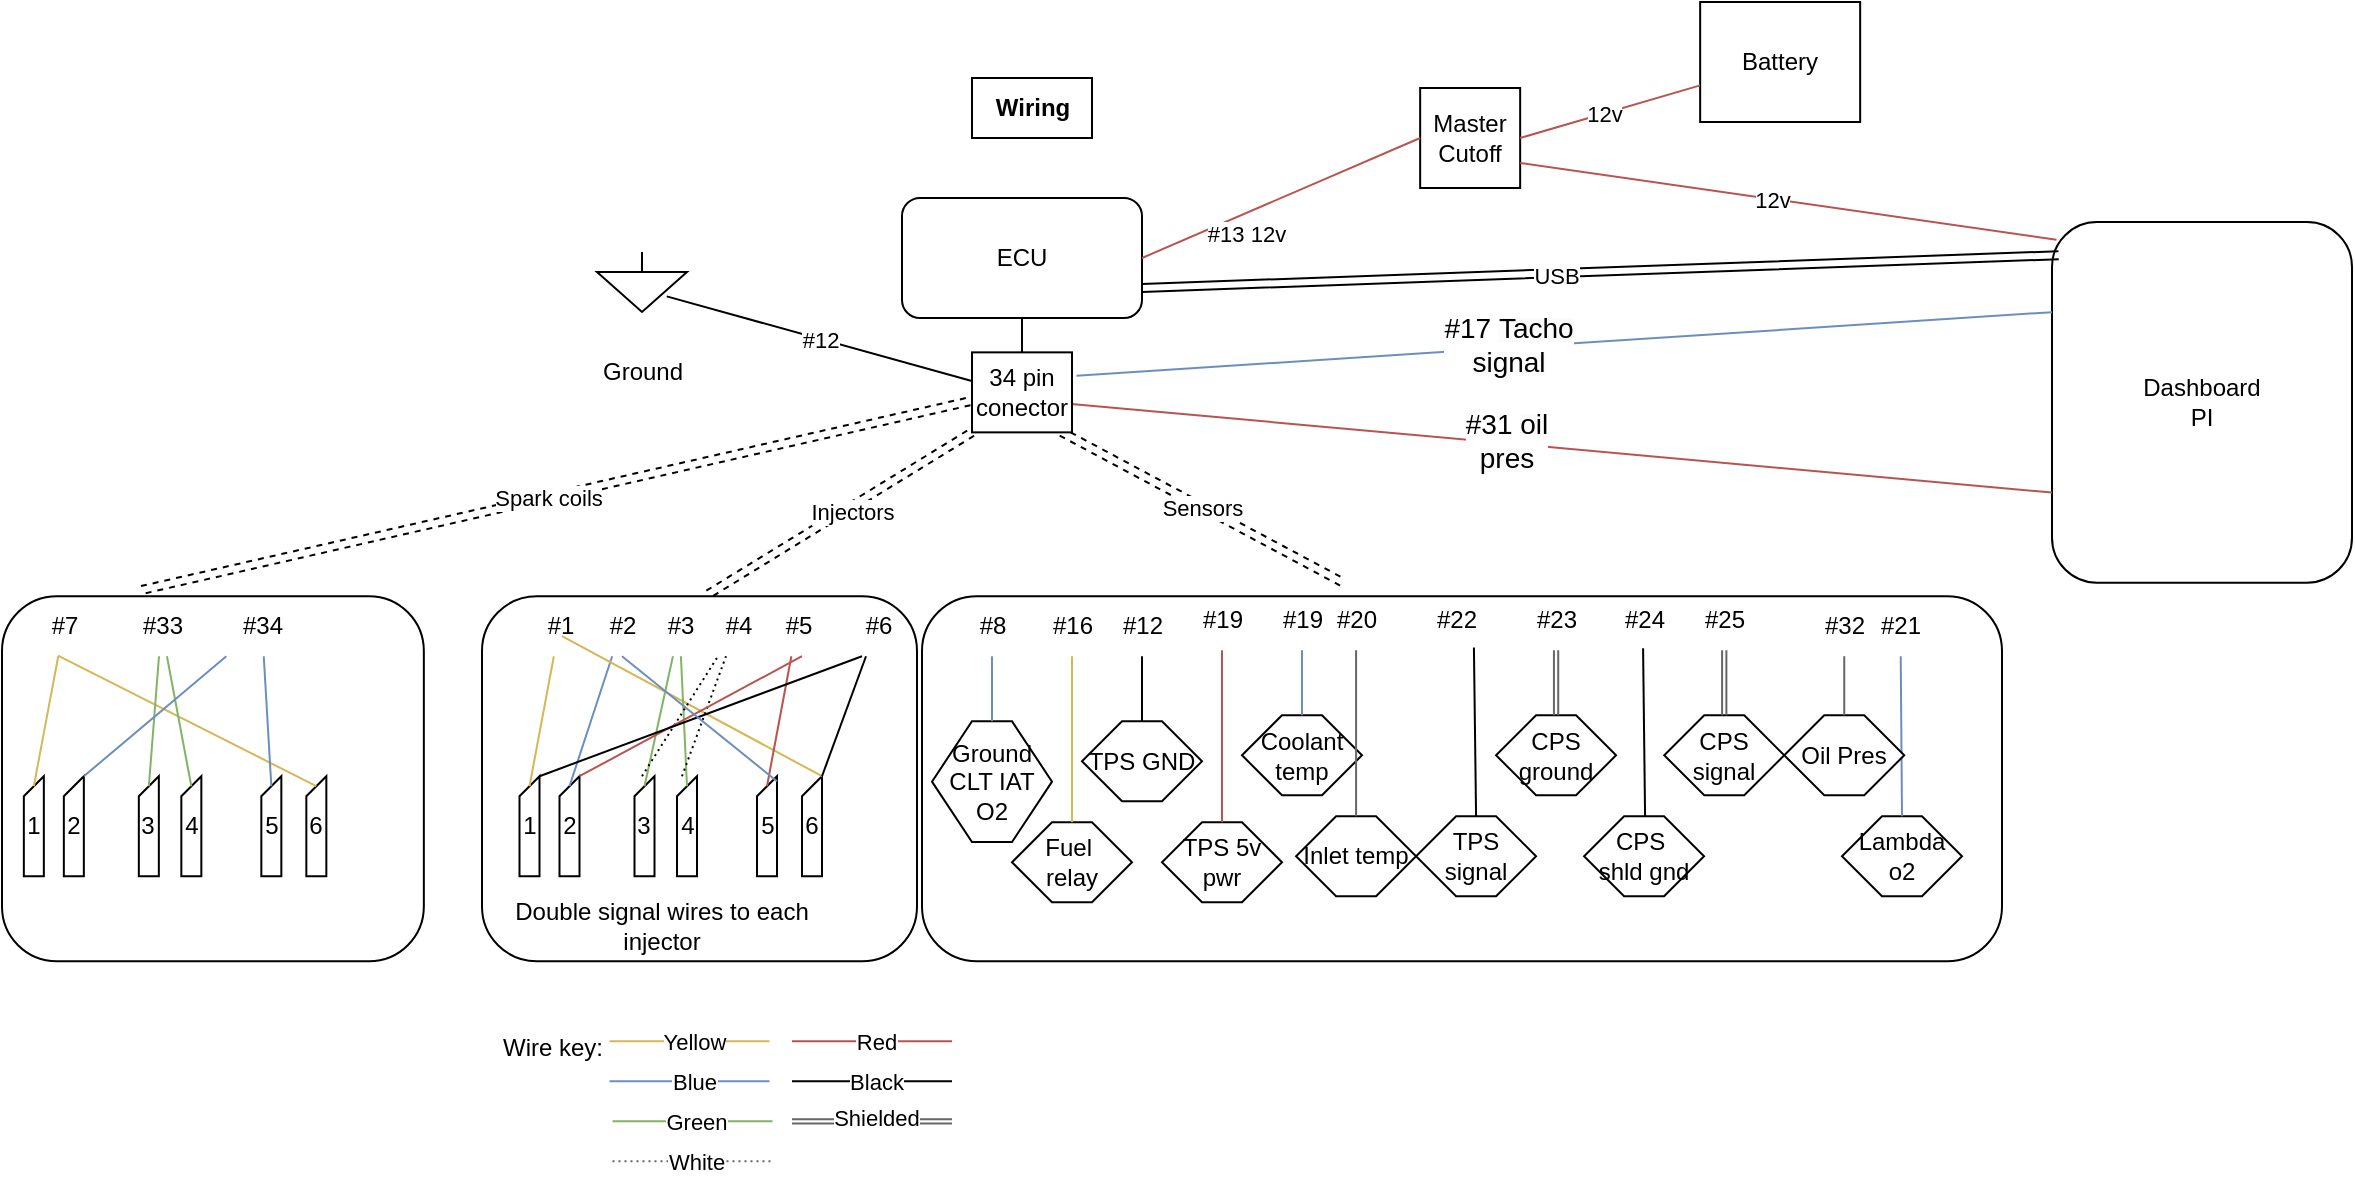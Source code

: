 <mxfile version="24.7.17">
  <diagram name="Page-1" id="X5tnlgAVyngEj4t96FII">
    <mxGraphModel dx="1616" dy="1699" grid="1" gridSize="10" guides="1" tooltips="1" connect="1" arrows="1" fold="1" page="1" pageScale="1" pageWidth="827" pageHeight="1169" math="0" shadow="0">
      <root>
        <mxCell id="0" />
        <mxCell id="1" parent="0" />
        <mxCell id="V1QFwFLwy4jovvy6-5oq-59" value="" style="rounded=1;whiteSpace=wrap;html=1;" parent="1" vertex="1">
          <mxGeometry x="10" y="287.11" width="540" height="182.53" as="geometry" />
        </mxCell>
        <mxCell id="V1QFwFLwy4jovvy6-5oq-57" value="" style="rounded=1;whiteSpace=wrap;html=1;" parent="1" vertex="1">
          <mxGeometry x="-210" y="287.11" width="217.5" height="182.53" as="geometry" />
        </mxCell>
        <mxCell id="V1QFwFLwy4jovvy6-5oq-1" value="ECU" style="rounded=1;whiteSpace=wrap;html=1;" parent="1" vertex="1">
          <mxGeometry y="88" width="120" height="60" as="geometry" />
        </mxCell>
        <mxCell id="V1QFwFLwy4jovvy6-5oq-2" value="Battery" style="rounded=0;whiteSpace=wrap;html=1;" parent="1" vertex="1">
          <mxGeometry x="399.08" y="-10" width="80" height="60" as="geometry" />
        </mxCell>
        <mxCell id="V1QFwFLwy4jovvy6-5oq-3" value="Master Cutoff" style="whiteSpace=wrap;html=1;aspect=fixed;" parent="1" vertex="1">
          <mxGeometry x="259.08" y="33" width="50" height="50" as="geometry" />
        </mxCell>
        <mxCell id="V1QFwFLwy4jovvy6-5oq-4" value="" style="endArrow=none;html=1;rounded=0;entryX=0;entryY=0.5;entryDx=0;entryDy=0;exitX=1;exitY=0.5;exitDx=0;exitDy=0;fillColor=#f8cecc;strokeColor=#b85450;" parent="1" source="V1QFwFLwy4jovvy6-5oq-1" target="V1QFwFLwy4jovvy6-5oq-3" edge="1">
          <mxGeometry width="50" height="50" relative="1" as="geometry">
            <mxPoint x="390" y="380" as="sourcePoint" />
            <mxPoint x="440" y="330" as="targetPoint" />
          </mxGeometry>
        </mxCell>
        <mxCell id="V1QFwFLwy4jovvy6-5oq-15" value="#13 12v" style="edgeLabel;html=1;align=center;verticalAlign=middle;resizable=0;points=[];" parent="V1QFwFLwy4jovvy6-5oq-4" vertex="1" connectable="0">
          <mxGeometry x="-0.584" y="2" relative="1" as="geometry">
            <mxPoint x="24" y="2" as="offset" />
          </mxGeometry>
        </mxCell>
        <mxCell id="V1QFwFLwy4jovvy6-5oq-5" value="" style="endArrow=none;html=1;rounded=0;exitX=1;exitY=0.5;exitDx=0;exitDy=0;fillColor=#f8cecc;strokeColor=#b85450;" parent="1" source="V1QFwFLwy4jovvy6-5oq-3" target="V1QFwFLwy4jovvy6-5oq-2" edge="1">
          <mxGeometry width="50" height="50" relative="1" as="geometry">
            <mxPoint x="399.08" y="348" as="sourcePoint" />
            <mxPoint x="449.08" y="298" as="targetPoint" />
          </mxGeometry>
        </mxCell>
        <mxCell id="V1QFwFLwy4jovvy6-5oq-6" value="12v" style="edgeLabel;html=1;align=center;verticalAlign=middle;resizable=0;points=[];" parent="V1QFwFLwy4jovvy6-5oq-5" vertex="1" connectable="0">
          <mxGeometry x="-0.067" relative="1" as="geometry">
            <mxPoint as="offset" />
          </mxGeometry>
        </mxCell>
        <mxCell id="V1QFwFLwy4jovvy6-5oq-7" value="" style="pointerEvents=1;verticalLabelPosition=bottom;shadow=0;dashed=0;align=center;html=1;verticalAlign=top;shape=mxgraph.electrical.signal_sources.signal_ground;" parent="1" vertex="1">
          <mxGeometry x="-152.5" y="115" width="45" height="30" as="geometry" />
        </mxCell>
        <mxCell id="V1QFwFLwy4jovvy6-5oq-11" value="" style="shape=link;html=1;rounded=0;entryX=0.143;entryY=-0.036;entryDx=0;entryDy=0;entryPerimeter=0;shadow=0;dashed=1;exitX=0;exitY=1;exitDx=0;exitDy=0;" parent="1" source="o-LNRl5hChfJm9Mrvbxu-42" target="V1QFwFLwy4jovvy6-5oq-36" edge="1">
          <mxGeometry width="100" relative="1" as="geometry">
            <mxPoint x="60" y="190" as="sourcePoint" />
            <mxPoint x="50" y="220" as="targetPoint" />
          </mxGeometry>
        </mxCell>
        <mxCell id="V1QFwFLwy4jovvy6-5oq-12" value="Injectors" style="edgeLabel;html=1;align=center;verticalAlign=middle;resizable=0;points=[];" parent="V1QFwFLwy4jovvy6-5oq-11" vertex="1" connectable="0">
          <mxGeometry x="-0.08" relative="1" as="geometry">
            <mxPoint y="2" as="offset" />
          </mxGeometry>
        </mxCell>
        <mxCell id="V1QFwFLwy4jovvy6-5oq-13" value="" style="endArrow=none;html=1;rounded=0;entryX=0.775;entryY=0.74;entryDx=0;entryDy=0;entryPerimeter=0;exitX=0.043;exitY=0.374;exitDx=0;exitDy=0;exitPerimeter=0;" parent="1" source="o-LNRl5hChfJm9Mrvbxu-42" target="V1QFwFLwy4jovvy6-5oq-7" edge="1">
          <mxGeometry width="50" height="50" relative="1" as="geometry">
            <mxPoint x="30" y="180" as="sourcePoint" />
            <mxPoint x="290" y="130" as="targetPoint" />
          </mxGeometry>
        </mxCell>
        <mxCell id="V1QFwFLwy4jovvy6-5oq-14" value="#12" style="edgeLabel;html=1;align=center;verticalAlign=middle;resizable=0;points=[];" parent="V1QFwFLwy4jovvy6-5oq-13" vertex="1" connectable="0">
          <mxGeometry x="0.017" relative="1" as="geometry">
            <mxPoint as="offset" />
          </mxGeometry>
        </mxCell>
        <mxCell id="V1QFwFLwy4jovvy6-5oq-17" value="1" style="shape=card;whiteSpace=wrap;html=1;" parent="1" vertex="1">
          <mxGeometry x="-191.25" y="377.11" width="10" height="50" as="geometry" />
        </mxCell>
        <mxCell id="V1QFwFLwy4jovvy6-5oq-19" value="2" style="shape=card;whiteSpace=wrap;html=1;" parent="1" vertex="1">
          <mxGeometry x="-171.25" y="377.11" width="10" height="50" as="geometry" />
        </mxCell>
        <mxCell id="V1QFwFLwy4jovvy6-5oq-20" value="3" style="shape=card;whiteSpace=wrap;html=1;" parent="1" vertex="1">
          <mxGeometry x="-133.75" y="377.11" width="10" height="50" as="geometry" />
        </mxCell>
        <mxCell id="V1QFwFLwy4jovvy6-5oq-21" value="4" style="shape=card;whiteSpace=wrap;html=1;" parent="1" vertex="1">
          <mxGeometry x="-112.5" y="377.11" width="10" height="50" as="geometry" />
        </mxCell>
        <mxCell id="V1QFwFLwy4jovvy6-5oq-22" value="5" style="shape=card;whiteSpace=wrap;html=1;" parent="1" vertex="1">
          <mxGeometry x="-72.5" y="377.11" width="10" height="50" as="geometry" />
        </mxCell>
        <mxCell id="V1QFwFLwy4jovvy6-5oq-23" value="6" style="shape=card;whiteSpace=wrap;html=1;" parent="1" vertex="1">
          <mxGeometry x="-50" y="377.11" width="10" height="50" as="geometry" />
        </mxCell>
        <mxCell id="V1QFwFLwy4jovvy6-5oq-24" value="" style="endArrow=none;html=1;rounded=0;entryX=0;entryY=0;entryDx=5;entryDy=5;entryPerimeter=0;fillColor=#fff2cc;strokeColor=#d6b656;" parent="1" source="V1QFwFLwy4jovvy6-5oq-26" target="V1QFwFLwy4jovvy6-5oq-17" edge="1">
          <mxGeometry width="50" height="50" relative="1" as="geometry">
            <mxPoint x="-130" y="307.11" as="sourcePoint" />
            <mxPoint x="130" y="217.11" as="targetPoint" />
          </mxGeometry>
        </mxCell>
        <mxCell id="V1QFwFLwy4jovvy6-5oq-26" value="#1" style="text;html=1;align=center;verticalAlign=middle;resizable=0;points=[];autosize=1;strokeColor=none;fillColor=none;" parent="1" vertex="1">
          <mxGeometry x="-191.25" y="287.11" width="40" height="30" as="geometry" />
        </mxCell>
        <mxCell id="V1QFwFLwy4jovvy6-5oq-27" value="" style="endArrow=none;html=1;rounded=0;fillColor=#dae8fc;strokeColor=#6c8ebf;entryX=0;entryY=0;entryDx=5;entryDy=5;entryPerimeter=0;" parent="1" source="V1QFwFLwy4jovvy6-5oq-29" target="V1QFwFLwy4jovvy6-5oq-19" edge="1">
          <mxGeometry width="50" height="50" relative="1" as="geometry">
            <mxPoint x="-107.5" y="307.11" as="sourcePoint" />
            <mxPoint x="-112.5" y="352.11" as="targetPoint" />
          </mxGeometry>
        </mxCell>
        <mxCell id="V1QFwFLwy4jovvy6-5oq-29" value="#2" style="text;html=1;align=center;verticalAlign=middle;resizable=0;points=[];autosize=1;strokeColor=none;fillColor=none;" parent="1" vertex="1">
          <mxGeometry x="-160" y="287.11" width="40" height="30" as="geometry" />
        </mxCell>
        <mxCell id="V1QFwFLwy4jovvy6-5oq-30" value="#3" style="text;html=1;align=center;verticalAlign=middle;resizable=0;points=[];autosize=1;strokeColor=none;fillColor=none;" parent="1" vertex="1">
          <mxGeometry x="-131.25" y="287.11" width="40" height="30" as="geometry" />
        </mxCell>
        <mxCell id="V1QFwFLwy4jovvy6-5oq-31" value="" style="endArrow=none;html=1;rounded=0;entryX=0;entryY=0;entryDx=5;entryDy=5;entryPerimeter=0;fillColor=#d5e8d4;strokeColor=#82b366;" parent="1" source="V1QFwFLwy4jovvy6-5oq-30" target="V1QFwFLwy4jovvy6-5oq-20" edge="1">
          <mxGeometry width="50" height="50" relative="1" as="geometry">
            <mxPoint x="80" y="247.11" as="sourcePoint" />
            <mxPoint x="130" y="197.11" as="targetPoint" />
          </mxGeometry>
        </mxCell>
        <mxCell id="V1QFwFLwy4jovvy6-5oq-33" value="" style="endArrow=none;html=1;rounded=0;exitX=1;exitY=0;exitDx=0;exitDy=0;exitPerimeter=0;fillColor=#fff2cc;strokeColor=#d6b656;" parent="1" source="V1QFwFLwy4jovvy6-5oq-23" edge="1">
          <mxGeometry width="50" height="50" relative="1" as="geometry">
            <mxPoint x="80" y="247.11" as="sourcePoint" />
            <mxPoint x="-170" y="307.11" as="targetPoint" />
          </mxGeometry>
        </mxCell>
        <mxCell id="V1QFwFLwy4jovvy6-5oq-35" value="" style="endArrow=none;html=1;rounded=0;entryX=0;entryY=0;entryDx=5;entryDy=5;entryPerimeter=0;fillColor=#d5e8d4;strokeColor=#82b366;" parent="1" source="V1QFwFLwy4jovvy6-5oq-30" target="V1QFwFLwy4jovvy6-5oq-21" edge="1">
          <mxGeometry width="50" height="50" relative="1" as="geometry">
            <mxPoint x="80" y="247.11" as="sourcePoint" />
            <mxPoint x="130" y="197.11" as="targetPoint" />
          </mxGeometry>
        </mxCell>
        <mxCell id="V1QFwFLwy4jovvy6-5oq-36" value="#4" style="text;html=1;align=center;verticalAlign=middle;resizable=0;points=[];autosize=1;strokeColor=none;fillColor=none;" parent="1" vertex="1">
          <mxGeometry x="-102.5" y="287.11" width="40" height="30" as="geometry" />
        </mxCell>
        <mxCell id="V1QFwFLwy4jovvy6-5oq-37" value="" style="endArrow=none;html=1;rounded=0;dashed=1;dashPattern=1 2;" parent="1" target="V1QFwFLwy4jovvy6-5oq-36" edge="1">
          <mxGeometry width="50" height="50" relative="1" as="geometry">
            <mxPoint x="-130" y="377.11" as="sourcePoint" />
            <mxPoint x="130" y="197.11" as="targetPoint" />
          </mxGeometry>
        </mxCell>
        <mxCell id="V1QFwFLwy4jovvy6-5oq-38" value="" style="endArrow=none;html=1;rounded=0;dashed=1;dashPattern=1 2;" parent="1" target="V1QFwFLwy4jovvy6-5oq-36" edge="1">
          <mxGeometry width="50" height="50" relative="1" as="geometry">
            <mxPoint x="-110" y="377.11" as="sourcePoint" />
            <mxPoint x="130" y="197.11" as="targetPoint" />
          </mxGeometry>
        </mxCell>
        <mxCell id="V1QFwFLwy4jovvy6-5oq-39" value="#5" style="text;html=1;align=center;verticalAlign=middle;resizable=0;points=[];autosize=1;strokeColor=none;fillColor=none;" parent="1" vertex="1">
          <mxGeometry x="-72.5" y="287.11" width="40" height="30" as="geometry" />
        </mxCell>
        <mxCell id="V1QFwFLwy4jovvy6-5oq-40" value="" style="endArrow=none;html=1;rounded=0;fillColor=#f8cecc;strokeColor=#b85450;exitX=1;exitY=0;exitDx=0;exitDy=0;exitPerimeter=0;" parent="1" source="V1QFwFLwy4jovvy6-5oq-19" edge="1">
          <mxGeometry width="50" height="50" relative="1" as="geometry">
            <mxPoint x="-150" y="377.11" as="sourcePoint" />
            <mxPoint x="-50" y="317.11" as="targetPoint" />
          </mxGeometry>
        </mxCell>
        <mxCell id="V1QFwFLwy4jovvy6-5oq-41" value="" style="endArrow=none;html=1;rounded=0;fillColor=#f8cecc;strokeColor=#b85450;exitX=0;exitY=0;exitDx=5;exitDy=5;exitPerimeter=0;" parent="1" source="V1QFwFLwy4jovvy6-5oq-22" target="V1QFwFLwy4jovvy6-5oq-39" edge="1">
          <mxGeometry width="50" height="50" relative="1" as="geometry">
            <mxPoint x="-90" y="377.11" as="sourcePoint" />
            <mxPoint x="130" y="197.11" as="targetPoint" />
          </mxGeometry>
        </mxCell>
        <mxCell id="V1QFwFLwy4jovvy6-5oq-42" value="#6" style="text;html=1;align=center;verticalAlign=middle;resizable=0;points=[];autosize=1;strokeColor=none;fillColor=none;" parent="1" vertex="1">
          <mxGeometry x="-32.5" y="287.11" width="40" height="30" as="geometry" />
        </mxCell>
        <mxCell id="V1QFwFLwy4jovvy6-5oq-43" value="" style="endArrow=none;html=1;rounded=0;exitX=1;exitY=0;exitDx=0;exitDy=0;exitPerimeter=0;" parent="1" source="V1QFwFLwy4jovvy6-5oq-17" edge="1">
          <mxGeometry width="50" height="50" relative="1" as="geometry">
            <mxPoint x="-170" y="377.11" as="sourcePoint" />
            <mxPoint x="-20" y="317.11" as="targetPoint" />
          </mxGeometry>
        </mxCell>
        <mxCell id="V1QFwFLwy4jovvy6-5oq-44" value="" style="endArrow=none;html=1;rounded=0;exitX=1;exitY=0;exitDx=0;exitDy=0;exitPerimeter=0;" parent="1" source="V1QFwFLwy4jovvy6-5oq-23" target="V1QFwFLwy4jovvy6-5oq-42" edge="1">
          <mxGeometry width="50" height="50" relative="1" as="geometry">
            <mxPoint x="-50" y="377.11" as="sourcePoint" />
            <mxPoint x="130" y="197.11" as="targetPoint" />
          </mxGeometry>
        </mxCell>
        <mxCell id="V1QFwFLwy4jovvy6-5oq-46" value="Double signal wires to each injector" style="text;html=1;align=center;verticalAlign=middle;whiteSpace=wrap;rounded=0;" parent="1" vertex="1">
          <mxGeometry x="-210" y="437.11" width="180" height="30" as="geometry" />
        </mxCell>
        <mxCell id="V1QFwFLwy4jovvy6-5oq-47" value="" style="shape=link;html=1;rounded=0;dashed=1;exitX=0.861;exitY=0.973;exitDx=0;exitDy=0;exitPerimeter=0;" parent="1" source="o-LNRl5hChfJm9Mrvbxu-42" edge="1">
          <mxGeometry width="100" relative="1" as="geometry">
            <mxPoint x="80" y="190" as="sourcePoint" />
            <mxPoint x="220" y="280" as="targetPoint" />
          </mxGeometry>
        </mxCell>
        <mxCell id="V1QFwFLwy4jovvy6-5oq-48" value="Sensors" style="edgeLabel;html=1;align=center;verticalAlign=middle;resizable=0;points=[];" parent="V1QFwFLwy4jovvy6-5oq-47" vertex="1" connectable="0">
          <mxGeometry x="0.013" relative="1" as="geometry">
            <mxPoint as="offset" />
          </mxGeometry>
        </mxCell>
        <mxCell id="V1QFwFLwy4jovvy6-5oq-49" value="#19" style="text;html=1;align=center;verticalAlign=middle;resizable=0;points=[];autosize=1;strokeColor=none;fillColor=none;" parent="1" vertex="1">
          <mxGeometry x="180.0" y="284.11" width="40" height="30" as="geometry" />
        </mxCell>
        <mxCell id="V1QFwFLwy4jovvy6-5oq-52" value="Coolant temp" style="shape=hexagon;perimeter=hexagonPerimeter2;whiteSpace=wrap;html=1;fixedSize=1;" parent="1" vertex="1">
          <mxGeometry x="170.0" y="346.64" width="60" height="40" as="geometry" />
        </mxCell>
        <mxCell id="V1QFwFLwy4jovvy6-5oq-53" value="" style="endArrow=none;html=1;rounded=0;exitX=0.5;exitY=0;exitDx=0;exitDy=0;fillColor=#dae8fc;strokeColor=#6c8ebf;" parent="1" source="V1QFwFLwy4jovvy6-5oq-52" target="V1QFwFLwy4jovvy6-5oq-49" edge="1">
          <mxGeometry width="50" height="50" relative="1" as="geometry">
            <mxPoint x="250.0" y="306.64" as="sourcePoint" />
            <mxPoint x="300" y="256.64" as="targetPoint" />
          </mxGeometry>
        </mxCell>
        <mxCell id="V1QFwFLwy4jovvy6-5oq-54" value="#20" style="text;html=1;align=center;verticalAlign=middle;resizable=0;points=[];autosize=1;strokeColor=none;fillColor=none;" parent="1" vertex="1">
          <mxGeometry x="207.04" y="284.11" width="40" height="30" as="geometry" />
        </mxCell>
        <mxCell id="V1QFwFLwy4jovvy6-5oq-55" value="Inlet temp" style="shape=hexagon;perimeter=hexagonPerimeter2;whiteSpace=wrap;html=1;fixedSize=1;" parent="1" vertex="1">
          <mxGeometry x="197.04" y="397.11" width="60" height="40" as="geometry" />
        </mxCell>
        <mxCell id="V1QFwFLwy4jovvy6-5oq-56" value="" style="endArrow=none;html=1;rounded=0;exitX=0.5;exitY=0;exitDx=0;exitDy=0;fillColor=#f5f5f5;strokeColor=#666666;" parent="1" source="V1QFwFLwy4jovvy6-5oq-55" edge="1">
          <mxGeometry width="50" height="50" relative="1" as="geometry">
            <mxPoint x="277.04" y="307.11" as="sourcePoint" />
            <mxPoint x="227.04" y="314.11" as="targetPoint" />
          </mxGeometry>
        </mxCell>
        <mxCell id="V1QFwFLwy4jovvy6-5oq-58" value="" style="endArrow=none;html=1;rounded=0;entryX=0;entryY=0;entryDx=5;entryDy=5;entryPerimeter=0;fillColor=#dae8fc;strokeColor=#6c8ebf;" parent="1" edge="1">
          <mxGeometry width="50" height="50" relative="1" as="geometry">
            <mxPoint x="-62.5" y="379.64" as="sourcePoint" />
            <mxPoint x="-140" y="317.11" as="targetPoint" />
          </mxGeometry>
        </mxCell>
        <mxCell id="V1QFwFLwy4jovvy6-5oq-60" value="#21" style="text;html=1;align=center;verticalAlign=middle;resizable=0;points=[];autosize=1;strokeColor=none;fillColor=none;" parent="1" vertex="1">
          <mxGeometry x="479.08" y="287.11" width="40" height="30" as="geometry" />
        </mxCell>
        <mxCell id="V1QFwFLwy4jovvy6-5oq-61" value="Lambda o2" style="shape=hexagon;perimeter=hexagonPerimeter2;whiteSpace=wrap;html=1;fixedSize=1;" parent="1" vertex="1">
          <mxGeometry x="470" y="397.11" width="60" height="40" as="geometry" />
        </mxCell>
        <mxCell id="V1QFwFLwy4jovvy6-5oq-62" value="" style="endArrow=none;html=1;rounded=0;exitX=0.5;exitY=0;exitDx=0;exitDy=0;fillColor=#dae8fc;strokeColor=#6c8ebf;entryX=0.484;entryY=1;entryDx=0;entryDy=0;entryPerimeter=0;" parent="1" source="V1QFwFLwy4jovvy6-5oq-61" edge="1">
          <mxGeometry width="50" height="50" relative="1" as="geometry">
            <mxPoint x="319.54" y="307.11" as="sourcePoint" />
            <mxPoint x="499.36" y="317.11" as="targetPoint" />
          </mxGeometry>
        </mxCell>
        <mxCell id="V1QFwFLwy4jovvy6-5oq-64" value="#22" style="text;html=1;align=center;verticalAlign=middle;resizable=0;points=[];autosize=1;strokeColor=none;fillColor=none;" parent="1" vertex="1">
          <mxGeometry x="257.04" y="284.11" width="40" height="30" as="geometry" />
        </mxCell>
        <mxCell id="V1QFwFLwy4jovvy6-5oq-65" value="TPS signal" style="shape=hexagon;perimeter=hexagonPerimeter2;whiteSpace=wrap;html=1;fixedSize=1;" parent="1" vertex="1">
          <mxGeometry x="257.04" y="397.11" width="60" height="40" as="geometry" />
        </mxCell>
        <mxCell id="V1QFwFLwy4jovvy6-5oq-67" value="" style="endArrow=none;html=1;rounded=0;entryX=0.473;entryY=0.956;entryDx=0;entryDy=0;entryPerimeter=0;exitX=0.5;exitY=0;exitDx=0;exitDy=0;" parent="1" source="V1QFwFLwy4jovvy6-5oq-65" edge="1">
          <mxGeometry width="50" height="50" relative="1" as="geometry">
            <mxPoint x="227.04" y="306.64" as="sourcePoint" />
            <mxPoint x="285.96" y="312.79" as="targetPoint" />
          </mxGeometry>
        </mxCell>
        <mxCell id="V1QFwFLwy4jovvy6-5oq-69" value="#23" style="text;html=1;align=center;verticalAlign=middle;resizable=0;points=[];autosize=1;strokeColor=none;fillColor=none;" parent="1" vertex="1">
          <mxGeometry x="307.04" y="284.11" width="40" height="30" as="geometry" />
        </mxCell>
        <mxCell id="V1QFwFLwy4jovvy6-5oq-70" value="CPS ground" style="shape=hexagon;perimeter=hexagonPerimeter2;whiteSpace=wrap;html=1;fixedSize=1;" parent="1" vertex="1">
          <mxGeometry x="297.04" y="346.64" width="60" height="40" as="geometry" />
        </mxCell>
        <mxCell id="V1QFwFLwy4jovvy6-5oq-72" value="" style="shape=link;html=1;rounded=0;width=-2.143;fillColor=#f5f5f5;strokeColor=#666666;" parent="1" target="V1QFwFLwy4jovvy6-5oq-69" edge="1">
          <mxGeometry width="100" relative="1" as="geometry">
            <mxPoint x="327.04" y="346.64" as="sourcePoint" />
            <mxPoint x="387.04" y="326.64" as="targetPoint" />
          </mxGeometry>
        </mxCell>
        <mxCell id="V1QFwFLwy4jovvy6-5oq-73" value="#25" style="text;html=1;align=center;verticalAlign=middle;resizable=0;points=[];autosize=1;strokeColor=none;fillColor=none;" parent="1" vertex="1">
          <mxGeometry x="391.12" y="284.11" width="40" height="30" as="geometry" />
        </mxCell>
        <mxCell id="V1QFwFLwy4jovvy6-5oq-74" value="CPS signal" style="shape=hexagon;perimeter=hexagonPerimeter2;whiteSpace=wrap;html=1;fixedSize=1;" parent="1" vertex="1">
          <mxGeometry x="381.12" y="346.64" width="60" height="40" as="geometry" />
        </mxCell>
        <mxCell id="V1QFwFLwy4jovvy6-5oq-75" value="" style="shape=link;html=1;rounded=0;width=-2.143;fillColor=#f5f5f5;strokeColor=#666666;exitX=0.5;exitY=0;exitDx=0;exitDy=0;" parent="1" source="V1QFwFLwy4jovvy6-5oq-74" target="V1QFwFLwy4jovvy6-5oq-73" edge="1">
          <mxGeometry width="100" relative="1" as="geometry">
            <mxPoint x="411.12" y="346.64" as="sourcePoint" />
            <mxPoint x="471.12" y="326.64" as="targetPoint" />
          </mxGeometry>
        </mxCell>
        <mxCell id="V1QFwFLwy4jovvy6-5oq-76" value="" style="endArrow=none;html=1;rounded=0;fillColor=#fff2cc;strokeColor=#d6b656;" parent="1" edge="1">
          <mxGeometry width="50" height="50" relative="1" as="geometry">
            <mxPoint x="-146.25" y="509.64" as="sourcePoint" />
            <mxPoint x="-66.25" y="509.64" as="targetPoint" />
          </mxGeometry>
        </mxCell>
        <mxCell id="V1QFwFLwy4jovvy6-5oq-77" value="Yellow" style="edgeLabel;html=1;align=center;verticalAlign=middle;resizable=0;points=[];" parent="V1QFwFLwy4jovvy6-5oq-76" vertex="1" connectable="0">
          <mxGeometry x="0.036" relative="1" as="geometry">
            <mxPoint as="offset" />
          </mxGeometry>
        </mxCell>
        <mxCell id="V1QFwFLwy4jovvy6-5oq-78" value="" style="endArrow=none;html=1;rounded=0;fillColor=#dae8fc;strokeColor=#6c8ebf;" parent="1" edge="1">
          <mxGeometry width="50" height="50" relative="1" as="geometry">
            <mxPoint x="-146.25" y="529.64" as="sourcePoint" />
            <mxPoint x="-66.25" y="529.64" as="targetPoint" />
          </mxGeometry>
        </mxCell>
        <mxCell id="V1QFwFLwy4jovvy6-5oq-79" value="Blue" style="edgeLabel;html=1;align=center;verticalAlign=middle;resizable=0;points=[];" parent="V1QFwFLwy4jovvy6-5oq-78" vertex="1" connectable="0">
          <mxGeometry x="0.036" relative="1" as="geometry">
            <mxPoint as="offset" />
          </mxGeometry>
        </mxCell>
        <mxCell id="V1QFwFLwy4jovvy6-5oq-80" value="" style="endArrow=none;html=1;rounded=0;fillColor=#d5e8d4;strokeColor=#82b366;" parent="1" edge="1">
          <mxGeometry width="50" height="50" relative="1" as="geometry">
            <mxPoint x="-144.75" y="549.64" as="sourcePoint" />
            <mxPoint x="-64.75" y="549.64" as="targetPoint" />
          </mxGeometry>
        </mxCell>
        <mxCell id="V1QFwFLwy4jovvy6-5oq-81" value="Green" style="edgeLabel;html=1;align=center;verticalAlign=middle;resizable=0;points=[];" parent="V1QFwFLwy4jovvy6-5oq-80" vertex="1" connectable="0">
          <mxGeometry x="0.036" relative="1" as="geometry">
            <mxPoint as="offset" />
          </mxGeometry>
        </mxCell>
        <mxCell id="V1QFwFLwy4jovvy6-5oq-82" value="" style="endArrow=none;html=1;rounded=0;fillColor=#f5f5f5;strokeColor=#666666;dashed=1;dashPattern=1 2;" parent="1" edge="1">
          <mxGeometry width="50" height="50" relative="1" as="geometry">
            <mxPoint x="-144.75" y="569.64" as="sourcePoint" />
            <mxPoint x="-64.75" y="569.64" as="targetPoint" />
          </mxGeometry>
        </mxCell>
        <mxCell id="V1QFwFLwy4jovvy6-5oq-83" value="White" style="edgeLabel;html=1;align=center;verticalAlign=middle;resizable=0;points=[];" parent="V1QFwFLwy4jovvy6-5oq-82" vertex="1" connectable="0">
          <mxGeometry x="0.036" relative="1" as="geometry">
            <mxPoint as="offset" />
          </mxGeometry>
        </mxCell>
        <mxCell id="V1QFwFLwy4jovvy6-5oq-84" value="" style="endArrow=none;html=1;rounded=0;fillColor=#f8cecc;strokeColor=#b85450;" parent="1" edge="1">
          <mxGeometry width="50" height="50" relative="1" as="geometry">
            <mxPoint x="-55" y="509.64" as="sourcePoint" />
            <mxPoint x="25" y="509.64" as="targetPoint" />
          </mxGeometry>
        </mxCell>
        <mxCell id="V1QFwFLwy4jovvy6-5oq-85" value="Red" style="edgeLabel;html=1;align=center;verticalAlign=middle;resizable=0;points=[];" parent="V1QFwFLwy4jovvy6-5oq-84" vertex="1" connectable="0">
          <mxGeometry x="0.036" relative="1" as="geometry">
            <mxPoint as="offset" />
          </mxGeometry>
        </mxCell>
        <mxCell id="V1QFwFLwy4jovvy6-5oq-86" value="" style="endArrow=none;html=1;rounded=0;" parent="1" edge="1">
          <mxGeometry width="50" height="50" relative="1" as="geometry">
            <mxPoint x="-55" y="529.64" as="sourcePoint" />
            <mxPoint x="25" y="529.64" as="targetPoint" />
          </mxGeometry>
        </mxCell>
        <mxCell id="V1QFwFLwy4jovvy6-5oq-87" value="Black" style="edgeLabel;html=1;align=center;verticalAlign=middle;resizable=0;points=[];" parent="V1QFwFLwy4jovvy6-5oq-86" vertex="1" connectable="0">
          <mxGeometry x="0.036" relative="1" as="geometry">
            <mxPoint as="offset" />
          </mxGeometry>
        </mxCell>
        <mxCell id="V1QFwFLwy4jovvy6-5oq-91" value="" style="shape=link;html=1;rounded=0;width=-2.143;fillColor=#f5f5f5;strokeColor=#666666;" parent="1" edge="1">
          <mxGeometry width="100" relative="1" as="geometry">
            <mxPoint x="25" y="549.64" as="sourcePoint" />
            <mxPoint x="-55" y="549.64" as="targetPoint" />
          </mxGeometry>
        </mxCell>
        <mxCell id="V1QFwFLwy4jovvy6-5oq-94" value="Shielded" style="edgeLabel;html=1;align=center;verticalAlign=middle;resizable=0;points=[];" parent="V1QFwFLwy4jovvy6-5oq-91" vertex="1" connectable="0">
          <mxGeometry x="0.036" y="-2" relative="1" as="geometry">
            <mxPoint x="3" as="offset" />
          </mxGeometry>
        </mxCell>
        <mxCell id="V1QFwFLwy4jovvy6-5oq-95" value="Ground" style="text;html=1;align=center;verticalAlign=middle;resizable=0;points=[];autosize=1;strokeColor=none;fillColor=none;" parent="1" vertex="1">
          <mxGeometry x="-160" y="160" width="60" height="30" as="geometry" />
        </mxCell>
        <mxCell id="V1QFwFLwy4jovvy6-5oq-97" value="Wire key:" style="text;html=1;align=center;verticalAlign=middle;resizable=0;points=[];autosize=1;strokeColor=none;fillColor=none;" parent="1" vertex="1">
          <mxGeometry x="-210" y="497.64" width="70" height="30" as="geometry" />
        </mxCell>
        <mxCell id="V1QFwFLwy4jovvy6-5oq-98" value="&lt;b&gt;Wiring&lt;/b&gt;" style="text;html=1;align=center;verticalAlign=middle;resizable=0;points=[];autosize=1;strokeColor=default;fillColor=none;" parent="1" vertex="1">
          <mxGeometry x="35" y="28" width="60" height="30" as="geometry" />
        </mxCell>
        <mxCell id="V1QFwFLwy4jovvy6-5oq-99" value="" style="shape=link;html=1;rounded=0;dashed=1;entryX=0.256;entryY=-0.104;entryDx=0;entryDy=0;entryPerimeter=0;exitX=-0.024;exitY=0.612;exitDx=0;exitDy=0;exitPerimeter=0;" parent="1" target="V1QFwFLwy4jovvy6-5oq-111" edge="1" source="o-LNRl5hChfJm9Mrvbxu-42">
          <mxGeometry width="100" relative="1" as="geometry">
            <mxPoint x="50" y="180" as="sourcePoint" />
            <mxPoint x="390" y="200" as="targetPoint" />
          </mxGeometry>
        </mxCell>
        <mxCell id="V1QFwFLwy4jovvy6-5oq-100" value="Spark coils" style="edgeLabel;html=1;align=center;verticalAlign=middle;resizable=0;points=[];" parent="V1QFwFLwy4jovvy6-5oq-99" vertex="1" connectable="0">
          <mxGeometry x="0.013" relative="1" as="geometry">
            <mxPoint x="-1" as="offset" />
          </mxGeometry>
        </mxCell>
        <mxCell id="V1QFwFLwy4jovvy6-5oq-101" value="" style="rounded=1;whiteSpace=wrap;html=1;" parent="1" vertex="1">
          <mxGeometry x="-450.0" y="287.11" width="210.92" height="182.53" as="geometry" />
        </mxCell>
        <mxCell id="V1QFwFLwy4jovvy6-5oq-102" value="1" style="shape=card;whiteSpace=wrap;html=1;" parent="1" vertex="1">
          <mxGeometry x="-439.08" y="377.11" width="10" height="50" as="geometry" />
        </mxCell>
        <mxCell id="V1QFwFLwy4jovvy6-5oq-103" value="" style="endArrow=none;html=1;rounded=0;entryX=0;entryY=0;entryDx=5;entryDy=5;entryPerimeter=0;fillColor=#fff2cc;strokeColor=#d6b656;" parent="1" source="V1QFwFLwy4jovvy6-5oq-104" target="V1QFwFLwy4jovvy6-5oq-102" edge="1">
          <mxGeometry width="50" height="50" relative="1" as="geometry">
            <mxPoint x="-377.83" y="307.11" as="sourcePoint" />
            <mxPoint x="-117.83" y="217.11" as="targetPoint" />
          </mxGeometry>
        </mxCell>
        <mxCell id="V1QFwFLwy4jovvy6-5oq-104" value="#7" style="text;html=1;align=center;verticalAlign=middle;resizable=0;points=[];autosize=1;strokeColor=none;fillColor=none;" parent="1" vertex="1">
          <mxGeometry x="-439.08" y="287.11" width="40" height="30" as="geometry" />
        </mxCell>
        <mxCell id="V1QFwFLwy4jovvy6-5oq-105" value="2" style="shape=card;whiteSpace=wrap;html=1;" parent="1" vertex="1">
          <mxGeometry x="-419.08" y="377.11" width="10" height="50" as="geometry" />
        </mxCell>
        <mxCell id="V1QFwFLwy4jovvy6-5oq-106" value="3" style="shape=card;whiteSpace=wrap;html=1;" parent="1" vertex="1">
          <mxGeometry x="-381.58" y="377.11" width="10" height="50" as="geometry" />
        </mxCell>
        <mxCell id="V1QFwFLwy4jovvy6-5oq-107" value="4" style="shape=card;whiteSpace=wrap;html=1;" parent="1" vertex="1">
          <mxGeometry x="-360.33" y="377.11" width="10" height="50" as="geometry" />
        </mxCell>
        <mxCell id="V1QFwFLwy4jovvy6-5oq-108" value="5" style="shape=card;whiteSpace=wrap;html=1;" parent="1" vertex="1">
          <mxGeometry x="-320.33" y="377.11" width="10" height="50" as="geometry" />
        </mxCell>
        <mxCell id="V1QFwFLwy4jovvy6-5oq-109" value="6" style="shape=card;whiteSpace=wrap;html=1;" parent="1" vertex="1">
          <mxGeometry x="-297.83" y="377.11" width="10" height="50" as="geometry" />
        </mxCell>
        <mxCell id="V1QFwFLwy4jovvy6-5oq-110" value="" style="endArrow=none;html=1;rounded=0;entryX=0;entryY=0;entryDx=5;entryDy=5;entryPerimeter=0;fillColor=#fff2cc;strokeColor=#d6b656;exitX=0.427;exitY=0.989;exitDx=0;exitDy=0;exitPerimeter=0;" parent="1" source="V1QFwFLwy4jovvy6-5oq-104" target="V1QFwFLwy4jovvy6-5oq-109" edge="1">
          <mxGeometry width="50" height="50" relative="1" as="geometry">
            <mxPoint x="-412.08" y="326.64" as="sourcePoint" />
            <mxPoint x="-424.08" y="391.64" as="targetPoint" />
          </mxGeometry>
        </mxCell>
        <mxCell id="V1QFwFLwy4jovvy6-5oq-111" value="#33" style="text;html=1;align=center;verticalAlign=middle;resizable=0;points=[];autosize=1;strokeColor=none;fillColor=none;" parent="1" vertex="1">
          <mxGeometry x="-390.33" y="287.11" width="40" height="30" as="geometry" />
        </mxCell>
        <mxCell id="V1QFwFLwy4jovvy6-5oq-112" value="" style="endArrow=none;html=1;rounded=0;exitX=0;exitY=0;exitDx=5;exitDy=5;exitPerimeter=0;fillColor=#d5e8d4;strokeColor=#82b366;" parent="1" source="V1QFwFLwy4jovvy6-5oq-106" target="V1QFwFLwy4jovvy6-5oq-111" edge="1">
          <mxGeometry width="50" height="50" relative="1" as="geometry">
            <mxPoint x="-619.08" y="349.64" as="sourcePoint" />
            <mxPoint x="-569.08" y="299.64" as="targetPoint" />
          </mxGeometry>
        </mxCell>
        <mxCell id="V1QFwFLwy4jovvy6-5oq-113" value="" style="endArrow=none;html=1;rounded=0;exitX=0;exitY=0;exitDx=5;exitDy=5;exitPerimeter=0;fillColor=#d5e8d4;strokeColor=#82b366;" parent="1" source="V1QFwFLwy4jovvy6-5oq-107" target="V1QFwFLwy4jovvy6-5oq-111" edge="1">
          <mxGeometry width="50" height="50" relative="1" as="geometry">
            <mxPoint x="-366.08" y="391.64" as="sourcePoint" />
            <mxPoint x="-379.08" y="326.64" as="targetPoint" />
          </mxGeometry>
        </mxCell>
        <mxCell id="V1QFwFLwy4jovvy6-5oq-114" value="#34" style="text;html=1;align=center;verticalAlign=middle;resizable=0;points=[];autosize=1;strokeColor=none;fillColor=none;" parent="1" vertex="1">
          <mxGeometry x="-340.0" y="287.11" width="40" height="30" as="geometry" />
        </mxCell>
        <mxCell id="V1QFwFLwy4jovvy6-5oq-115" value="" style="endArrow=none;html=1;rounded=0;exitX=1;exitY=0;exitDx=0;exitDy=0;exitPerimeter=0;fillColor=#dae8fc;strokeColor=#6c8ebf;" parent="1" source="V1QFwFLwy4jovvy6-5oq-105" target="V1QFwFLwy4jovvy6-5oq-114" edge="1">
          <mxGeometry width="50" height="50" relative="1" as="geometry">
            <mxPoint x="-619.08" y="349.64" as="sourcePoint" />
            <mxPoint x="-569.08" y="299.64" as="targetPoint" />
          </mxGeometry>
        </mxCell>
        <mxCell id="V1QFwFLwy4jovvy6-5oq-116" value="" style="endArrow=none;html=1;rounded=0;exitX=0;exitY=0;exitDx=5;exitDy=5;exitPerimeter=0;fillColor=#dae8fc;strokeColor=#6c8ebf;" parent="1" source="V1QFwFLwy4jovvy6-5oq-108" target="V1QFwFLwy4jovvy6-5oq-114" edge="1">
          <mxGeometry width="50" height="50" relative="1" as="geometry">
            <mxPoint x="-399.08" y="386.64" as="sourcePoint" />
            <mxPoint x="-361.08" y="326.64" as="targetPoint" />
          </mxGeometry>
        </mxCell>
        <mxCell id="o-LNRl5hChfJm9Mrvbxu-1" value="#24" style="text;html=1;align=center;verticalAlign=middle;resizable=0;points=[];autosize=1;strokeColor=none;fillColor=none;" vertex="1" parent="1">
          <mxGeometry x="351.04" y="284.11" width="40" height="30" as="geometry" />
        </mxCell>
        <mxCell id="o-LNRl5hChfJm9Mrvbxu-2" value="CPS&amp;nbsp;&lt;div&gt;shld gnd&lt;/div&gt;" style="shape=hexagon;perimeter=hexagonPerimeter2;whiteSpace=wrap;html=1;fixedSize=1;" vertex="1" parent="1">
          <mxGeometry x="341.04" y="397.11" width="60" height="40" as="geometry" />
        </mxCell>
        <mxCell id="o-LNRl5hChfJm9Mrvbxu-4" value="#8" style="text;html=1;align=center;verticalAlign=middle;resizable=0;points=[];autosize=1;strokeColor=none;fillColor=none;" vertex="1" parent="1">
          <mxGeometry x="25" y="287.11" width="40" height="30" as="geometry" />
        </mxCell>
        <mxCell id="o-LNRl5hChfJm9Mrvbxu-5" value="Ground CLT IAT O2" style="shape=hexagon;perimeter=hexagonPerimeter2;whiteSpace=wrap;html=1;fixedSize=1;size=20;" vertex="1" parent="1">
          <mxGeometry x="15" y="349.64" width="60" height="60.36" as="geometry" />
        </mxCell>
        <mxCell id="o-LNRl5hChfJm9Mrvbxu-6" value="" style="endArrow=none;html=1;rounded=0;exitX=0.5;exitY=0;exitDx=0;exitDy=0;fillColor=#dae8fc;strokeColor=#6c8ebf;" edge="1" parent="1" source="o-LNRl5hChfJm9Mrvbxu-5">
          <mxGeometry width="50" height="50" relative="1" as="geometry">
            <mxPoint x="95" y="310.11" as="sourcePoint" />
            <mxPoint x="45" y="317.11" as="targetPoint" />
          </mxGeometry>
        </mxCell>
        <mxCell id="o-LNRl5hChfJm9Mrvbxu-7" value="" style="endArrow=none;html=1;rounded=0;entryX=0.473;entryY=0.956;entryDx=0;entryDy=0;entryPerimeter=0;exitX=0.5;exitY=0;exitDx=0;exitDy=0;" edge="1" parent="1">
          <mxGeometry width="50" height="50" relative="1" as="geometry">
            <mxPoint x="371.54" y="397.11" as="sourcePoint" />
            <mxPoint x="370.54" y="313.11" as="targetPoint" />
          </mxGeometry>
        </mxCell>
        <mxCell id="o-LNRl5hChfJm9Mrvbxu-8" value="#16" style="text;html=1;align=center;verticalAlign=middle;resizable=0;points=[];autosize=1;strokeColor=none;fillColor=none;" vertex="1" parent="1">
          <mxGeometry x="65" y="287.11" width="40" height="30" as="geometry" />
        </mxCell>
        <mxCell id="o-LNRl5hChfJm9Mrvbxu-9" value="Fuel&amp;nbsp;&lt;div&gt;relay&lt;/div&gt;" style="shape=hexagon;perimeter=hexagonPerimeter2;whiteSpace=wrap;html=1;fixedSize=1;" vertex="1" parent="1">
          <mxGeometry x="55" y="400.11" width="60" height="40" as="geometry" />
        </mxCell>
        <mxCell id="o-LNRl5hChfJm9Mrvbxu-10" value="" style="endArrow=none;html=1;rounded=0;exitX=0.5;exitY=0;exitDx=0;exitDy=0;fillColor=#fff2cc;strokeColor=#d6b656;" edge="1" parent="1" source="o-LNRl5hChfJm9Mrvbxu-9" target="o-LNRl5hChfJm9Mrvbxu-8">
          <mxGeometry width="50" height="50" relative="1" as="geometry">
            <mxPoint x="105" y="309.64" as="sourcePoint" />
            <mxPoint x="155" y="259.64" as="targetPoint" />
          </mxGeometry>
        </mxCell>
        <mxCell id="o-LNRl5hChfJm9Mrvbxu-11" value="" style="rounded=1;whiteSpace=wrap;html=1;" vertex="1" parent="1">
          <mxGeometry x="575" y="100.0" width="150" height="180.36" as="geometry" />
        </mxCell>
        <mxCell id="o-LNRl5hChfJm9Mrvbxu-14" value="" style="endArrow=none;html=1;rounded=0;exitX=0;exitY=0.25;exitDx=0;exitDy=0;fillColor=#dae8fc;strokeColor=#6c8ebf;entryX=1.045;entryY=0.293;entryDx=0;entryDy=0;entryPerimeter=0;" edge="1" parent="1" source="o-LNRl5hChfJm9Mrvbxu-11" target="o-LNRl5hChfJm9Mrvbxu-42">
          <mxGeometry width="50" height="50" relative="1" as="geometry">
            <mxPoint x="604.08" y="228" as="sourcePoint" />
            <mxPoint x="110" y="170" as="targetPoint" />
          </mxGeometry>
        </mxCell>
        <mxCell id="o-LNRl5hChfJm9Mrvbxu-21" value="&lt;font style=&quot;font-size: 14px;&quot;&gt;#17&amp;nbsp;&lt;/font&gt;&lt;span style=&quot;text-wrap: wrap; background-color: rgb(251, 251, 251);&quot;&gt;&lt;font style=&quot;font-size: 14px;&quot;&gt;Tacho signal&lt;/font&gt;&lt;/span&gt;" style="edgeLabel;html=1;align=center;verticalAlign=middle;resizable=0;points=[];" vertex="1" connectable="0" parent="o-LNRl5hChfJm9Mrvbxu-14">
          <mxGeometry x="0.116" y="-2" relative="1" as="geometry">
            <mxPoint as="offset" />
          </mxGeometry>
        </mxCell>
        <mxCell id="o-LNRl5hChfJm9Mrvbxu-19" value="Dashboard PI" style="text;html=1;align=center;verticalAlign=middle;whiteSpace=wrap;rounded=0;" vertex="1" parent="1">
          <mxGeometry x="620" y="175.18" width="60" height="30" as="geometry" />
        </mxCell>
        <mxCell id="o-LNRl5hChfJm9Mrvbxu-25" value="" style="endArrow=none;html=1;rounded=0;entryX=0.022;entryY=0.092;entryDx=0;entryDy=0;exitX=1;exitY=0.75;exitDx=0;exitDy=0;shape=link;entryPerimeter=0;" edge="1" parent="1" source="V1QFwFLwy4jovvy6-5oq-1" target="o-LNRl5hChfJm9Mrvbxu-11">
          <mxGeometry width="50" height="50" relative="1" as="geometry">
            <mxPoint x="40" y="250" as="sourcePoint" />
            <mxPoint x="90" y="200" as="targetPoint" />
          </mxGeometry>
        </mxCell>
        <mxCell id="o-LNRl5hChfJm9Mrvbxu-26" value="USB" style="edgeLabel;html=1;align=center;verticalAlign=middle;resizable=0;points=[];" vertex="1" connectable="0" parent="o-LNRl5hChfJm9Mrvbxu-25">
          <mxGeometry x="-0.093" y="-1" relative="1" as="geometry">
            <mxPoint x="-1" as="offset" />
          </mxGeometry>
        </mxCell>
        <mxCell id="o-LNRl5hChfJm9Mrvbxu-29" value="#12" style="text;html=1;align=center;verticalAlign=middle;resizable=0;points=[];autosize=1;strokeColor=none;fillColor=none;" vertex="1" parent="1">
          <mxGeometry x="100.0" y="287.11" width="40" height="30" as="geometry" />
        </mxCell>
        <mxCell id="o-LNRl5hChfJm9Mrvbxu-30" value="TPS GND" style="shape=hexagon;perimeter=hexagonPerimeter2;whiteSpace=wrap;html=1;fixedSize=1;" vertex="1" parent="1">
          <mxGeometry x="90.0" y="349.64" width="60" height="40" as="geometry" />
        </mxCell>
        <mxCell id="o-LNRl5hChfJm9Mrvbxu-31" value="" style="endArrow=none;html=1;rounded=0;exitX=0.5;exitY=0;exitDx=0;exitDy=0;fillColor=#dae8fc;strokeColor=#000000;" edge="1" parent="1" source="o-LNRl5hChfJm9Mrvbxu-30" target="o-LNRl5hChfJm9Mrvbxu-29">
          <mxGeometry width="50" height="50" relative="1" as="geometry">
            <mxPoint x="170" y="309.64" as="sourcePoint" />
            <mxPoint x="220" y="259.64" as="targetPoint" />
          </mxGeometry>
        </mxCell>
        <mxCell id="o-LNRl5hChfJm9Mrvbxu-32" value="#19" style="text;html=1;align=center;verticalAlign=middle;resizable=0;points=[];autosize=1;strokeColor=none;fillColor=none;" vertex="1" parent="1">
          <mxGeometry x="140.0" y="284.11" width="40" height="30" as="geometry" />
        </mxCell>
        <mxCell id="o-LNRl5hChfJm9Mrvbxu-33" value="TPS 5v pwr" style="shape=hexagon;perimeter=hexagonPerimeter2;whiteSpace=wrap;html=1;fixedSize=1;" vertex="1" parent="1">
          <mxGeometry x="130.0" y="400.11" width="60" height="40" as="geometry" />
        </mxCell>
        <mxCell id="o-LNRl5hChfJm9Mrvbxu-34" value="" style="endArrow=none;html=1;rounded=0;exitX=0.5;exitY=0;exitDx=0;exitDy=0;fillColor=#f8cecc;strokeColor=#b85450;" edge="1" parent="1" source="o-LNRl5hChfJm9Mrvbxu-33" target="o-LNRl5hChfJm9Mrvbxu-32">
          <mxGeometry width="50" height="50" relative="1" as="geometry">
            <mxPoint x="210" y="306.64" as="sourcePoint" />
            <mxPoint x="260" y="256.64" as="targetPoint" />
          </mxGeometry>
        </mxCell>
        <mxCell id="o-LNRl5hChfJm9Mrvbxu-35" value="#32" style="text;html=1;align=center;verticalAlign=middle;resizable=0;points=[];autosize=1;strokeColor=none;fillColor=none;" vertex="1" parent="1">
          <mxGeometry x="451.12" y="287.11" width="40" height="30" as="geometry" />
        </mxCell>
        <mxCell id="o-LNRl5hChfJm9Mrvbxu-36" value="Oil Pres" style="shape=hexagon;perimeter=hexagonPerimeter2;whiteSpace=wrap;html=1;fixedSize=1;" vertex="1" parent="1">
          <mxGeometry x="441.12" y="346.64" width="60" height="40" as="geometry" />
        </mxCell>
        <mxCell id="o-LNRl5hChfJm9Mrvbxu-38" value="" style="endArrow=none;html=1;rounded=0;exitX=0.5;exitY=0;exitDx=0;exitDy=0;fillColor=#f5f5f5;strokeColor=#666666;" edge="1" parent="1" source="o-LNRl5hChfJm9Mrvbxu-36" target="o-LNRl5hChfJm9Mrvbxu-35">
          <mxGeometry width="50" height="50" relative="1" as="geometry">
            <mxPoint x="100" y="250" as="sourcePoint" />
            <mxPoint x="150" y="200" as="targetPoint" />
          </mxGeometry>
        </mxCell>
        <mxCell id="o-LNRl5hChfJm9Mrvbxu-39" value="" style="endArrow=none;html=1;rounded=0;exitX=0;exitY=0.75;exitDx=0;exitDy=0;fillColor=#f8cecc;strokeColor=#b85450;entryX=0.992;entryY=0.645;entryDx=0;entryDy=0;entryPerimeter=0;" edge="1" parent="1" source="o-LNRl5hChfJm9Mrvbxu-11" target="o-LNRl5hChfJm9Mrvbxu-42">
          <mxGeometry width="50" height="50" relative="1" as="geometry">
            <mxPoint x="585" y="200" as="sourcePoint" />
            <mxPoint x="90" y="180" as="targetPoint" />
          </mxGeometry>
        </mxCell>
        <mxCell id="o-LNRl5hChfJm9Mrvbxu-40" value="&lt;font style=&quot;font-size: 14px;&quot;&gt;#31&amp;nbsp;&lt;/font&gt;&lt;span style=&quot;text-wrap: wrap; background-color: rgb(251, 251, 251);&quot;&gt;&lt;font style=&quot;font-size: 14px;&quot;&gt;oil pres&lt;/font&gt;&lt;/span&gt;" style="edgeLabel;html=1;align=center;verticalAlign=middle;resizable=0;points=[];" vertex="1" connectable="0" parent="o-LNRl5hChfJm9Mrvbxu-39">
          <mxGeometry x="0.116" y="-2" relative="1" as="geometry">
            <mxPoint as="offset" />
          </mxGeometry>
        </mxCell>
        <mxCell id="o-LNRl5hChfJm9Mrvbxu-42" value="34 pin conector" style="rounded=0;whiteSpace=wrap;html=1;" vertex="1" parent="1">
          <mxGeometry x="35" y="165.18" width="50" height="40" as="geometry" />
        </mxCell>
        <mxCell id="o-LNRl5hChfJm9Mrvbxu-44" value="" style="endArrow=none;html=1;rounded=0;entryX=0.5;entryY=1;entryDx=0;entryDy=0;exitX=0.5;exitY=0;exitDx=0;exitDy=0;" edge="1" parent="1" source="o-LNRl5hChfJm9Mrvbxu-42" target="V1QFwFLwy4jovvy6-5oq-1">
          <mxGeometry width="50" height="50" relative="1" as="geometry">
            <mxPoint x="30" y="240" as="sourcePoint" />
            <mxPoint x="80" y="190" as="targetPoint" />
          </mxGeometry>
        </mxCell>
        <mxCell id="o-LNRl5hChfJm9Mrvbxu-45" value="" style="endArrow=none;html=1;rounded=0;exitX=1;exitY=0.75;exitDx=0;exitDy=0;fillColor=#f8cecc;strokeColor=#b85450;entryX=0.015;entryY=0.049;entryDx=0;entryDy=0;entryPerimeter=0;" edge="1" parent="1" source="V1QFwFLwy4jovvy6-5oq-3" target="o-LNRl5hChfJm9Mrvbxu-11">
          <mxGeometry width="50" height="50" relative="1" as="geometry">
            <mxPoint x="319" y="68" as="sourcePoint" />
            <mxPoint x="409" y="42" as="targetPoint" />
          </mxGeometry>
        </mxCell>
        <mxCell id="o-LNRl5hChfJm9Mrvbxu-46" value="12v" style="edgeLabel;html=1;align=center;verticalAlign=middle;resizable=0;points=[];" vertex="1" connectable="0" parent="o-LNRl5hChfJm9Mrvbxu-45">
          <mxGeometry x="-0.067" relative="1" as="geometry">
            <mxPoint as="offset" />
          </mxGeometry>
        </mxCell>
      </root>
    </mxGraphModel>
  </diagram>
</mxfile>
